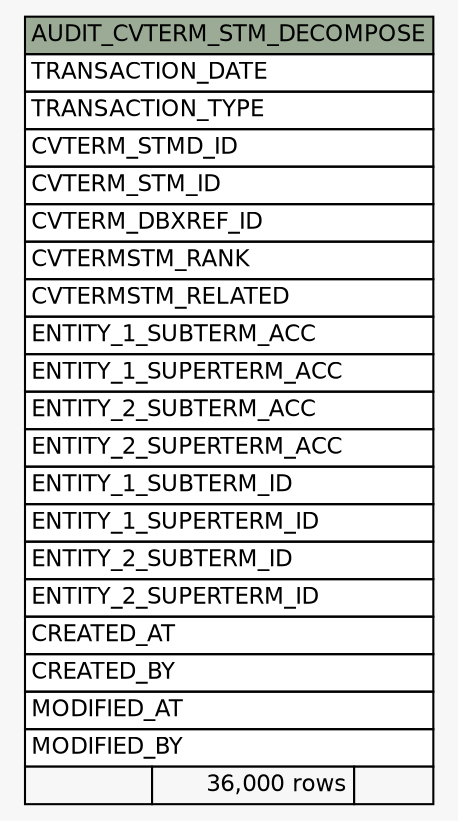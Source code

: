 // dot 2.38.0 on Windows 10 10.0
// SchemaSpy rev Unknown
digraph "AUDIT_CVTERM_STM_DECOMPOSE" {
  graph [
    rankdir="RL"
    bgcolor="#f7f7f7"
    nodesep="0.18"
    ranksep="0.46"
    fontname="Helvetica"
    fontsize="11"
  ];
  node [
    fontname="Helvetica"
    fontsize="11"
    shape="plaintext"
  ];
  edge [
    arrowsize="0.8"
  ];
  "AUDIT_CVTERM_STM_DECOMPOSE" [
    label=<
    <TABLE BORDER="0" CELLBORDER="1" CELLSPACING="0" BGCOLOR="#ffffff">
      <TR><TD COLSPAN="3" BGCOLOR="#9bab96" ALIGN="CENTER">AUDIT_CVTERM_STM_DECOMPOSE</TD></TR>
      <TR><TD PORT="TRANSACTION_DATE" COLSPAN="3" ALIGN="LEFT">TRANSACTION_DATE</TD></TR>
      <TR><TD PORT="TRANSACTION_TYPE" COLSPAN="3" ALIGN="LEFT">TRANSACTION_TYPE</TD></TR>
      <TR><TD PORT="CVTERM_STMD_ID" COLSPAN="3" ALIGN="LEFT">CVTERM_STMD_ID</TD></TR>
      <TR><TD PORT="CVTERM_STM_ID" COLSPAN="3" ALIGN="LEFT">CVTERM_STM_ID</TD></TR>
      <TR><TD PORT="CVTERM_DBXREF_ID" COLSPAN="3" ALIGN="LEFT">CVTERM_DBXREF_ID</TD></TR>
      <TR><TD PORT="CVTERMSTM_RANK" COLSPAN="3" ALIGN="LEFT">CVTERMSTM_RANK</TD></TR>
      <TR><TD PORT="CVTERMSTM_RELATED" COLSPAN="3" ALIGN="LEFT">CVTERMSTM_RELATED</TD></TR>
      <TR><TD PORT="ENTITY_1_SUBTERM_ACC" COLSPAN="3" ALIGN="LEFT">ENTITY_1_SUBTERM_ACC</TD></TR>
      <TR><TD PORT="ENTITY_1_SUPERTERM_ACC" COLSPAN="3" ALIGN="LEFT">ENTITY_1_SUPERTERM_ACC</TD></TR>
      <TR><TD PORT="ENTITY_2_SUBTERM_ACC" COLSPAN="3" ALIGN="LEFT">ENTITY_2_SUBTERM_ACC</TD></TR>
      <TR><TD PORT="ENTITY_2_SUPERTERM_ACC" COLSPAN="3" ALIGN="LEFT">ENTITY_2_SUPERTERM_ACC</TD></TR>
      <TR><TD PORT="ENTITY_1_SUBTERM_ID" COLSPAN="3" ALIGN="LEFT">ENTITY_1_SUBTERM_ID</TD></TR>
      <TR><TD PORT="ENTITY_1_SUPERTERM_ID" COLSPAN="3" ALIGN="LEFT">ENTITY_1_SUPERTERM_ID</TD></TR>
      <TR><TD PORT="ENTITY_2_SUBTERM_ID" COLSPAN="3" ALIGN="LEFT">ENTITY_2_SUBTERM_ID</TD></TR>
      <TR><TD PORT="ENTITY_2_SUPERTERM_ID" COLSPAN="3" ALIGN="LEFT">ENTITY_2_SUPERTERM_ID</TD></TR>
      <TR><TD PORT="CREATED_AT" COLSPAN="3" ALIGN="LEFT">CREATED_AT</TD></TR>
      <TR><TD PORT="CREATED_BY" COLSPAN="3" ALIGN="LEFT">CREATED_BY</TD></TR>
      <TR><TD PORT="MODIFIED_AT" COLSPAN="3" ALIGN="LEFT">MODIFIED_AT</TD></TR>
      <TR><TD PORT="MODIFIED_BY" COLSPAN="3" ALIGN="LEFT">MODIFIED_BY</TD></TR>
      <TR><TD ALIGN="LEFT" BGCOLOR="#f7f7f7">  </TD><TD ALIGN="RIGHT" BGCOLOR="#f7f7f7">36,000 rows</TD><TD ALIGN="RIGHT" BGCOLOR="#f7f7f7">  </TD></TR>
    </TABLE>>
    URL="tables/AUDIT_CVTERM_STM_DECOMPOSE.html"
    tooltip="AUDIT_CVTERM_STM_DECOMPOSE"
  ];
}
